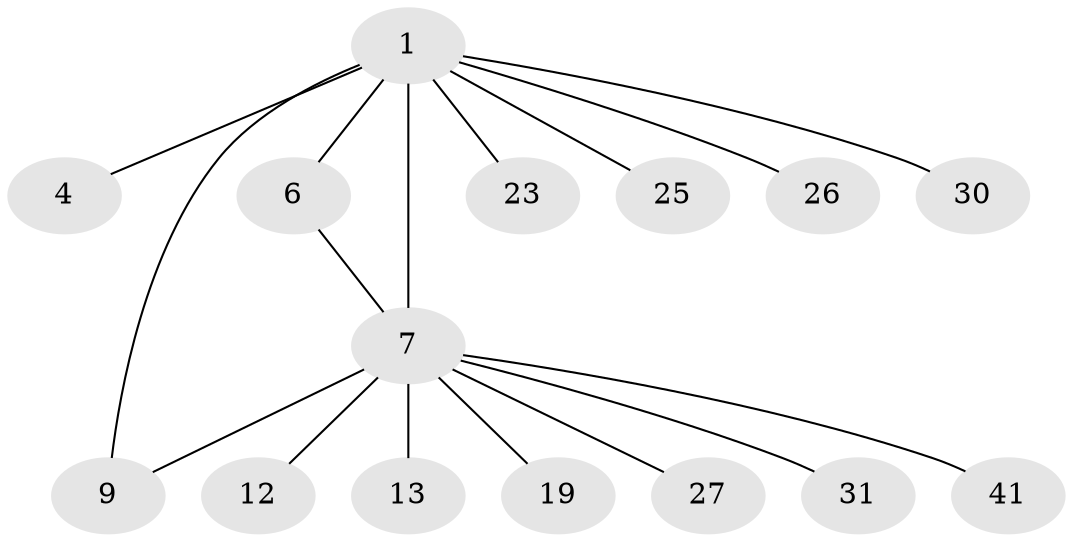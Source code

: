 // original degree distribution, {4: 0.019230769230769232, 11: 0.019230769230769232, 10: 0.019230769230769232, 1: 0.5576923076923077, 6: 0.038461538461538464, 3: 0.1346153846153846, 7: 0.019230769230769232, 8: 0.019230769230769232, 5: 0.038461538461538464, 2: 0.1346153846153846}
// Generated by graph-tools (version 1.1) at 2025/19/03/04/25 18:19:47]
// undirected, 15 vertices, 16 edges
graph export_dot {
graph [start="1"]
  node [color=gray90,style=filled];
  1 [super="+49+39+2"];
  4;
  6 [super="+32+24+22"];
  7 [super="+8"];
  9;
  12;
  13;
  19 [super="+37"];
  23;
  25;
  26;
  27 [super="+52+35"];
  30;
  31;
  41;
  1 -- 9 [weight=2];
  1 -- 25 [weight=2];
  1 -- 4;
  1 -- 6 [weight=2];
  1 -- 7 [weight=6];
  1 -- 23;
  1 -- 26;
  1 -- 30;
  6 -- 7;
  7 -- 41;
  7 -- 9;
  7 -- 12;
  7 -- 13;
  7 -- 19;
  7 -- 27;
  7 -- 31;
}
